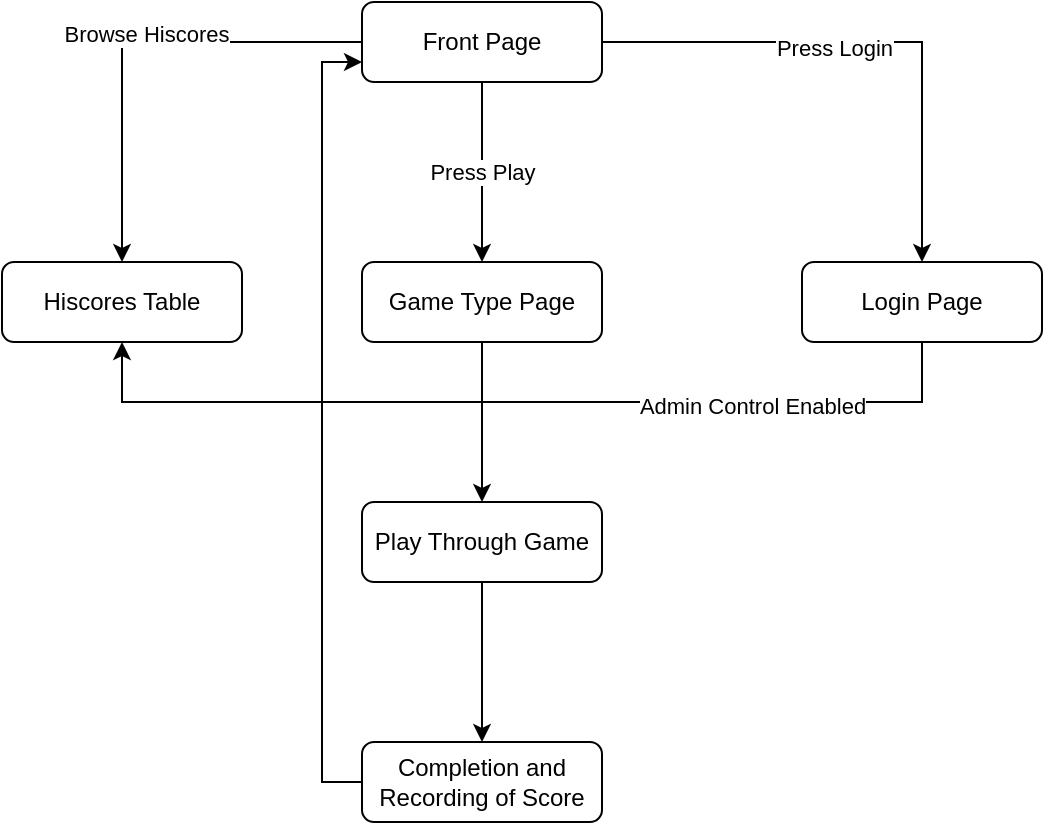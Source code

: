 <mxfile version="17.4.6" type="device"><diagram id="C5RBs43oDa-KdzZeNtuy" name="Page-1"><mxGraphModel dx="1020" dy="1112" grid="1" gridSize="10" guides="1" tooltips="1" connect="1" arrows="1" fold="1" page="1" pageScale="1" pageWidth="827" pageHeight="1169" math="0" shadow="0"><root><mxCell id="WIyWlLk6GJQsqaUBKTNV-0"/><mxCell id="WIyWlLk6GJQsqaUBKTNV-1" parent="WIyWlLk6GJQsqaUBKTNV-0"/><mxCell id="DD_tWr2cVh-S6LQjOct0-0" value="Press Play" style="edgeStyle=orthogonalEdgeStyle;rounded=0;orthogonalLoop=1;jettySize=auto;html=1;entryX=0.5;entryY=0;entryDx=0;entryDy=0;" edge="1" parent="WIyWlLk6GJQsqaUBKTNV-1" source="WIyWlLk6GJQsqaUBKTNV-3" target="WIyWlLk6GJQsqaUBKTNV-11"><mxGeometry relative="1" as="geometry"/></mxCell><mxCell id="DD_tWr2cVh-S6LQjOct0-2" style="edgeStyle=orthogonalEdgeStyle;rounded=0;orthogonalLoop=1;jettySize=auto;html=1;" edge="1" parent="WIyWlLk6GJQsqaUBKTNV-1" source="WIyWlLk6GJQsqaUBKTNV-3" target="DD_tWr2cVh-S6LQjOct0-1"><mxGeometry relative="1" as="geometry"/></mxCell><mxCell id="DD_tWr2cVh-S6LQjOct0-3" value="Press Login" style="edgeLabel;html=1;align=center;verticalAlign=middle;resizable=0;points=[];" vertex="1" connectable="0" parent="DD_tWr2cVh-S6LQjOct0-2"><mxGeometry x="-0.139" y="-3" relative="1" as="geometry"><mxPoint as="offset"/></mxGeometry></mxCell><mxCell id="DD_tWr2cVh-S6LQjOct0-7" style="edgeStyle=orthogonalEdgeStyle;rounded=0;orthogonalLoop=1;jettySize=auto;html=1;entryX=0.5;entryY=0;entryDx=0;entryDy=0;" edge="1" parent="WIyWlLk6GJQsqaUBKTNV-1" source="WIyWlLk6GJQsqaUBKTNV-3" target="DD_tWr2cVh-S6LQjOct0-4"><mxGeometry relative="1" as="geometry"/></mxCell><mxCell id="DD_tWr2cVh-S6LQjOct0-8" value="Browse Hiscores" style="edgeLabel;html=1;align=center;verticalAlign=middle;resizable=0;points=[];" vertex="1" connectable="0" parent="DD_tWr2cVh-S6LQjOct0-7"><mxGeometry x="-0.061" y="-4" relative="1" as="geometry"><mxPoint as="offset"/></mxGeometry></mxCell><mxCell id="WIyWlLk6GJQsqaUBKTNV-3" value="Front Page" style="rounded=1;whiteSpace=wrap;html=1;fontSize=12;glass=0;strokeWidth=1;shadow=0;" parent="WIyWlLk6GJQsqaUBKTNV-1" vertex="1"><mxGeometry x="330" y="60" width="120" height="40" as="geometry"/></mxCell><mxCell id="DD_tWr2cVh-S6LQjOct0-10" value="" style="edgeStyle=orthogonalEdgeStyle;rounded=0;orthogonalLoop=1;jettySize=auto;html=1;" edge="1" parent="WIyWlLk6GJQsqaUBKTNV-1" source="WIyWlLk6GJQsqaUBKTNV-11" target="DD_tWr2cVh-S6LQjOct0-9"><mxGeometry relative="1" as="geometry"/></mxCell><mxCell id="WIyWlLk6GJQsqaUBKTNV-11" value="Game Type Page" style="rounded=1;whiteSpace=wrap;html=1;fontSize=12;glass=0;strokeWidth=1;shadow=0;" parent="WIyWlLk6GJQsqaUBKTNV-1" vertex="1"><mxGeometry x="330" y="190" width="120" height="40" as="geometry"/></mxCell><mxCell id="DD_tWr2cVh-S6LQjOct0-12" value="" style="edgeStyle=orthogonalEdgeStyle;rounded=0;orthogonalLoop=1;jettySize=auto;html=1;entryX=0.5;entryY=1;entryDx=0;entryDy=0;" edge="1" parent="WIyWlLk6GJQsqaUBKTNV-1" source="DD_tWr2cVh-S6LQjOct0-1" target="DD_tWr2cVh-S6LQjOct0-4"><mxGeometry relative="1" as="geometry"><mxPoint x="610" y="310" as="targetPoint"/><Array as="points"><mxPoint x="610" y="260"/><mxPoint x="210" y="260"/></Array></mxGeometry></mxCell><mxCell id="DD_tWr2cVh-S6LQjOct0-16" value="Admin Control Enabled" style="edgeLabel;html=1;align=center;verticalAlign=middle;resizable=0;points=[];" vertex="1" connectable="0" parent="DD_tWr2cVh-S6LQjOct0-12"><mxGeometry x="-0.5" y="2" relative="1" as="geometry"><mxPoint as="offset"/></mxGeometry></mxCell><mxCell id="DD_tWr2cVh-S6LQjOct0-1" value="Login Page" style="rounded=1;whiteSpace=wrap;html=1;" vertex="1" parent="WIyWlLk6GJQsqaUBKTNV-1"><mxGeometry x="550" y="190" width="120" height="40" as="geometry"/></mxCell><mxCell id="DD_tWr2cVh-S6LQjOct0-4" value="Hiscores Table" style="rounded=1;whiteSpace=wrap;html=1;" vertex="1" parent="WIyWlLk6GJQsqaUBKTNV-1"><mxGeometry x="150" y="190" width="120" height="40" as="geometry"/></mxCell><mxCell id="DD_tWr2cVh-S6LQjOct0-14" value="" style="edgeStyle=orthogonalEdgeStyle;rounded=0;orthogonalLoop=1;jettySize=auto;html=1;" edge="1" parent="WIyWlLk6GJQsqaUBKTNV-1" source="DD_tWr2cVh-S6LQjOct0-9" target="DD_tWr2cVh-S6LQjOct0-13"><mxGeometry relative="1" as="geometry"/></mxCell><mxCell id="DD_tWr2cVh-S6LQjOct0-9" value="Play Through Game" style="rounded=1;whiteSpace=wrap;html=1;fontSize=12;glass=0;strokeWidth=1;shadow=0;" vertex="1" parent="WIyWlLk6GJQsqaUBKTNV-1"><mxGeometry x="330" y="310" width="120" height="40" as="geometry"/></mxCell><mxCell id="DD_tWr2cVh-S6LQjOct0-15" style="edgeStyle=orthogonalEdgeStyle;rounded=0;orthogonalLoop=1;jettySize=auto;html=1;entryX=0;entryY=0.75;entryDx=0;entryDy=0;" edge="1" parent="WIyWlLk6GJQsqaUBKTNV-1" source="DD_tWr2cVh-S6LQjOct0-13" target="WIyWlLk6GJQsqaUBKTNV-3"><mxGeometry relative="1" as="geometry"><Array as="points"><mxPoint x="310" y="450"/><mxPoint x="310" y="90"/></Array></mxGeometry></mxCell><mxCell id="DD_tWr2cVh-S6LQjOct0-13" value="Completion and Recording of Score" style="rounded=1;whiteSpace=wrap;html=1;fontSize=12;glass=0;strokeWidth=1;shadow=0;" vertex="1" parent="WIyWlLk6GJQsqaUBKTNV-1"><mxGeometry x="330" y="430" width="120" height="40" as="geometry"/></mxCell></root></mxGraphModel></diagram></mxfile>